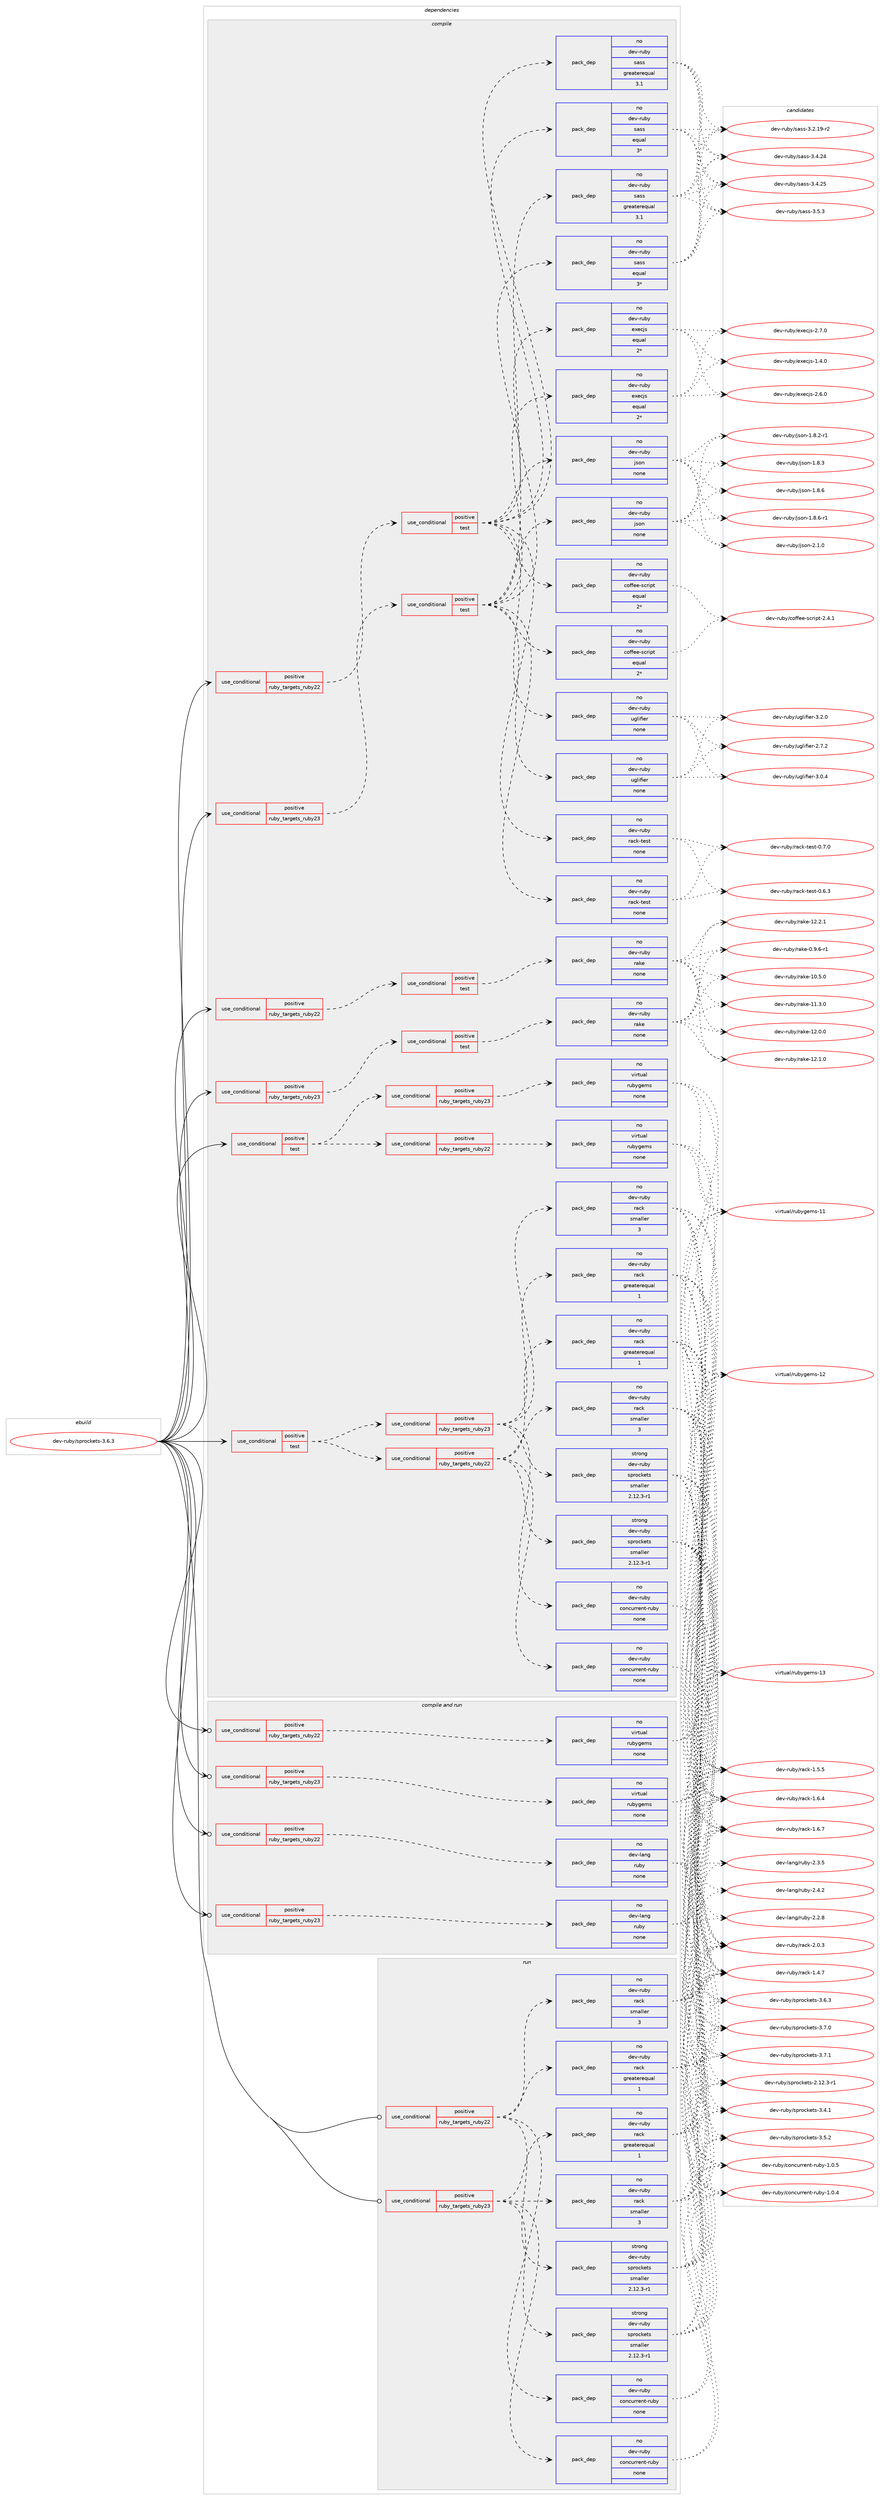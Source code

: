digraph prolog {

# *************
# Graph options
# *************

newrank=true;
concentrate=true;
compound=true;
graph [rankdir=LR,fontname=Helvetica,fontsize=10,ranksep=1.5];#, ranksep=2.5, nodesep=0.2];
edge  [arrowhead=vee];
node  [fontname=Helvetica,fontsize=10];

# **********
# The ebuild
# **********

subgraph cluster_leftcol {
color=gray;
rank=same;
label=<<i>ebuild</i>>;
id [label="dev-ruby/sprockets-3.6.3", color=red, width=4, href="../dev-ruby/sprockets-3.6.3.svg"];
}

# ****************
# The dependencies
# ****************

subgraph cluster_midcol {
color=gray;
label=<<i>dependencies</i>>;
subgraph cluster_compile {
fillcolor="#eeeeee";
style=filled;
label=<<i>compile</i>>;
subgraph cond73908 {
dependency272593 [label=<<TABLE BORDER="0" CELLBORDER="1" CELLSPACING="0" CELLPADDING="4"><TR><TD ROWSPAN="3" CELLPADDING="10">use_conditional</TD></TR><TR><TD>positive</TD></TR><TR><TD>ruby_targets_ruby22</TD></TR></TABLE>>, shape=none, color=red];
subgraph cond73909 {
dependency272594 [label=<<TABLE BORDER="0" CELLBORDER="1" CELLSPACING="0" CELLPADDING="4"><TR><TD ROWSPAN="3" CELLPADDING="10">use_conditional</TD></TR><TR><TD>positive</TD></TR><TR><TD>test</TD></TR></TABLE>>, shape=none, color=red];
subgraph pack194569 {
dependency272595 [label=<<TABLE BORDER="0" CELLBORDER="1" CELLSPACING="0" CELLPADDING="4" WIDTH="220"><TR><TD ROWSPAN="6" CELLPADDING="30">pack_dep</TD></TR><TR><TD WIDTH="110">no</TD></TR><TR><TD>dev-ruby</TD></TR><TR><TD>json</TD></TR><TR><TD>none</TD></TR><TR><TD></TD></TR></TABLE>>, shape=none, color=blue];
}
dependency272594:e -> dependency272595:w [weight=20,style="dashed",arrowhead="vee"];
subgraph pack194570 {
dependency272596 [label=<<TABLE BORDER="0" CELLBORDER="1" CELLSPACING="0" CELLPADDING="4" WIDTH="220"><TR><TD ROWSPAN="6" CELLPADDING="30">pack_dep</TD></TR><TR><TD WIDTH="110">no</TD></TR><TR><TD>dev-ruby</TD></TR><TR><TD>rack-test</TD></TR><TR><TD>none</TD></TR><TR><TD></TD></TR></TABLE>>, shape=none, color=blue];
}
dependency272594:e -> dependency272596:w [weight=20,style="dashed",arrowhead="vee"];
subgraph pack194571 {
dependency272597 [label=<<TABLE BORDER="0" CELLBORDER="1" CELLSPACING="0" CELLPADDING="4" WIDTH="220"><TR><TD ROWSPAN="6" CELLPADDING="30">pack_dep</TD></TR><TR><TD WIDTH="110">no</TD></TR><TR><TD>dev-ruby</TD></TR><TR><TD>coffee-script</TD></TR><TR><TD>equal</TD></TR><TR><TD>2*</TD></TR></TABLE>>, shape=none, color=blue];
}
dependency272594:e -> dependency272597:w [weight=20,style="dashed",arrowhead="vee"];
subgraph pack194572 {
dependency272598 [label=<<TABLE BORDER="0" CELLBORDER="1" CELLSPACING="0" CELLPADDING="4" WIDTH="220"><TR><TD ROWSPAN="6" CELLPADDING="30">pack_dep</TD></TR><TR><TD WIDTH="110">no</TD></TR><TR><TD>dev-ruby</TD></TR><TR><TD>execjs</TD></TR><TR><TD>equal</TD></TR><TR><TD>2*</TD></TR></TABLE>>, shape=none, color=blue];
}
dependency272594:e -> dependency272598:w [weight=20,style="dashed",arrowhead="vee"];
subgraph pack194573 {
dependency272599 [label=<<TABLE BORDER="0" CELLBORDER="1" CELLSPACING="0" CELLPADDING="4" WIDTH="220"><TR><TD ROWSPAN="6" CELLPADDING="30">pack_dep</TD></TR><TR><TD WIDTH="110">no</TD></TR><TR><TD>dev-ruby</TD></TR><TR><TD>sass</TD></TR><TR><TD>equal</TD></TR><TR><TD>3*</TD></TR></TABLE>>, shape=none, color=blue];
}
dependency272594:e -> dependency272599:w [weight=20,style="dashed",arrowhead="vee"];
subgraph pack194574 {
dependency272600 [label=<<TABLE BORDER="0" CELLBORDER="1" CELLSPACING="0" CELLPADDING="4" WIDTH="220"><TR><TD ROWSPAN="6" CELLPADDING="30">pack_dep</TD></TR><TR><TD WIDTH="110">no</TD></TR><TR><TD>dev-ruby</TD></TR><TR><TD>sass</TD></TR><TR><TD>greaterequal</TD></TR><TR><TD>3.1</TD></TR></TABLE>>, shape=none, color=blue];
}
dependency272594:e -> dependency272600:w [weight=20,style="dashed",arrowhead="vee"];
subgraph pack194575 {
dependency272601 [label=<<TABLE BORDER="0" CELLBORDER="1" CELLSPACING="0" CELLPADDING="4" WIDTH="220"><TR><TD ROWSPAN="6" CELLPADDING="30">pack_dep</TD></TR><TR><TD WIDTH="110">no</TD></TR><TR><TD>dev-ruby</TD></TR><TR><TD>uglifier</TD></TR><TR><TD>none</TD></TR><TR><TD></TD></TR></TABLE>>, shape=none, color=blue];
}
dependency272594:e -> dependency272601:w [weight=20,style="dashed",arrowhead="vee"];
}
dependency272593:e -> dependency272594:w [weight=20,style="dashed",arrowhead="vee"];
}
id:e -> dependency272593:w [weight=20,style="solid",arrowhead="vee"];
subgraph cond73910 {
dependency272602 [label=<<TABLE BORDER="0" CELLBORDER="1" CELLSPACING="0" CELLPADDING="4"><TR><TD ROWSPAN="3" CELLPADDING="10">use_conditional</TD></TR><TR><TD>positive</TD></TR><TR><TD>ruby_targets_ruby22</TD></TR></TABLE>>, shape=none, color=red];
subgraph cond73911 {
dependency272603 [label=<<TABLE BORDER="0" CELLBORDER="1" CELLSPACING="0" CELLPADDING="4"><TR><TD ROWSPAN="3" CELLPADDING="10">use_conditional</TD></TR><TR><TD>positive</TD></TR><TR><TD>test</TD></TR></TABLE>>, shape=none, color=red];
subgraph pack194576 {
dependency272604 [label=<<TABLE BORDER="0" CELLBORDER="1" CELLSPACING="0" CELLPADDING="4" WIDTH="220"><TR><TD ROWSPAN="6" CELLPADDING="30">pack_dep</TD></TR><TR><TD WIDTH="110">no</TD></TR><TR><TD>dev-ruby</TD></TR><TR><TD>rake</TD></TR><TR><TD>none</TD></TR><TR><TD></TD></TR></TABLE>>, shape=none, color=blue];
}
dependency272603:e -> dependency272604:w [weight=20,style="dashed",arrowhead="vee"];
}
dependency272602:e -> dependency272603:w [weight=20,style="dashed",arrowhead="vee"];
}
id:e -> dependency272602:w [weight=20,style="solid",arrowhead="vee"];
subgraph cond73912 {
dependency272605 [label=<<TABLE BORDER="0" CELLBORDER="1" CELLSPACING="0" CELLPADDING="4"><TR><TD ROWSPAN="3" CELLPADDING="10">use_conditional</TD></TR><TR><TD>positive</TD></TR><TR><TD>ruby_targets_ruby23</TD></TR></TABLE>>, shape=none, color=red];
subgraph cond73913 {
dependency272606 [label=<<TABLE BORDER="0" CELLBORDER="1" CELLSPACING="0" CELLPADDING="4"><TR><TD ROWSPAN="3" CELLPADDING="10">use_conditional</TD></TR><TR><TD>positive</TD></TR><TR><TD>test</TD></TR></TABLE>>, shape=none, color=red];
subgraph pack194577 {
dependency272607 [label=<<TABLE BORDER="0" CELLBORDER="1" CELLSPACING="0" CELLPADDING="4" WIDTH="220"><TR><TD ROWSPAN="6" CELLPADDING="30">pack_dep</TD></TR><TR><TD WIDTH="110">no</TD></TR><TR><TD>dev-ruby</TD></TR><TR><TD>json</TD></TR><TR><TD>none</TD></TR><TR><TD></TD></TR></TABLE>>, shape=none, color=blue];
}
dependency272606:e -> dependency272607:w [weight=20,style="dashed",arrowhead="vee"];
subgraph pack194578 {
dependency272608 [label=<<TABLE BORDER="0" CELLBORDER="1" CELLSPACING="0" CELLPADDING="4" WIDTH="220"><TR><TD ROWSPAN="6" CELLPADDING="30">pack_dep</TD></TR><TR><TD WIDTH="110">no</TD></TR><TR><TD>dev-ruby</TD></TR><TR><TD>rack-test</TD></TR><TR><TD>none</TD></TR><TR><TD></TD></TR></TABLE>>, shape=none, color=blue];
}
dependency272606:e -> dependency272608:w [weight=20,style="dashed",arrowhead="vee"];
subgraph pack194579 {
dependency272609 [label=<<TABLE BORDER="0" CELLBORDER="1" CELLSPACING="0" CELLPADDING="4" WIDTH="220"><TR><TD ROWSPAN="6" CELLPADDING="30">pack_dep</TD></TR><TR><TD WIDTH="110">no</TD></TR><TR><TD>dev-ruby</TD></TR><TR><TD>coffee-script</TD></TR><TR><TD>equal</TD></TR><TR><TD>2*</TD></TR></TABLE>>, shape=none, color=blue];
}
dependency272606:e -> dependency272609:w [weight=20,style="dashed",arrowhead="vee"];
subgraph pack194580 {
dependency272610 [label=<<TABLE BORDER="0" CELLBORDER="1" CELLSPACING="0" CELLPADDING="4" WIDTH="220"><TR><TD ROWSPAN="6" CELLPADDING="30">pack_dep</TD></TR><TR><TD WIDTH="110">no</TD></TR><TR><TD>dev-ruby</TD></TR><TR><TD>execjs</TD></TR><TR><TD>equal</TD></TR><TR><TD>2*</TD></TR></TABLE>>, shape=none, color=blue];
}
dependency272606:e -> dependency272610:w [weight=20,style="dashed",arrowhead="vee"];
subgraph pack194581 {
dependency272611 [label=<<TABLE BORDER="0" CELLBORDER="1" CELLSPACING="0" CELLPADDING="4" WIDTH="220"><TR><TD ROWSPAN="6" CELLPADDING="30">pack_dep</TD></TR><TR><TD WIDTH="110">no</TD></TR><TR><TD>dev-ruby</TD></TR><TR><TD>sass</TD></TR><TR><TD>equal</TD></TR><TR><TD>3*</TD></TR></TABLE>>, shape=none, color=blue];
}
dependency272606:e -> dependency272611:w [weight=20,style="dashed",arrowhead="vee"];
subgraph pack194582 {
dependency272612 [label=<<TABLE BORDER="0" CELLBORDER="1" CELLSPACING="0" CELLPADDING="4" WIDTH="220"><TR><TD ROWSPAN="6" CELLPADDING="30">pack_dep</TD></TR><TR><TD WIDTH="110">no</TD></TR><TR><TD>dev-ruby</TD></TR><TR><TD>sass</TD></TR><TR><TD>greaterequal</TD></TR><TR><TD>3.1</TD></TR></TABLE>>, shape=none, color=blue];
}
dependency272606:e -> dependency272612:w [weight=20,style="dashed",arrowhead="vee"];
subgraph pack194583 {
dependency272613 [label=<<TABLE BORDER="0" CELLBORDER="1" CELLSPACING="0" CELLPADDING="4" WIDTH="220"><TR><TD ROWSPAN="6" CELLPADDING="30">pack_dep</TD></TR><TR><TD WIDTH="110">no</TD></TR><TR><TD>dev-ruby</TD></TR><TR><TD>uglifier</TD></TR><TR><TD>none</TD></TR><TR><TD></TD></TR></TABLE>>, shape=none, color=blue];
}
dependency272606:e -> dependency272613:w [weight=20,style="dashed",arrowhead="vee"];
}
dependency272605:e -> dependency272606:w [weight=20,style="dashed",arrowhead="vee"];
}
id:e -> dependency272605:w [weight=20,style="solid",arrowhead="vee"];
subgraph cond73914 {
dependency272614 [label=<<TABLE BORDER="0" CELLBORDER="1" CELLSPACING="0" CELLPADDING="4"><TR><TD ROWSPAN="3" CELLPADDING="10">use_conditional</TD></TR><TR><TD>positive</TD></TR><TR><TD>ruby_targets_ruby23</TD></TR></TABLE>>, shape=none, color=red];
subgraph cond73915 {
dependency272615 [label=<<TABLE BORDER="0" CELLBORDER="1" CELLSPACING="0" CELLPADDING="4"><TR><TD ROWSPAN="3" CELLPADDING="10">use_conditional</TD></TR><TR><TD>positive</TD></TR><TR><TD>test</TD></TR></TABLE>>, shape=none, color=red];
subgraph pack194584 {
dependency272616 [label=<<TABLE BORDER="0" CELLBORDER="1" CELLSPACING="0" CELLPADDING="4" WIDTH="220"><TR><TD ROWSPAN="6" CELLPADDING="30">pack_dep</TD></TR><TR><TD WIDTH="110">no</TD></TR><TR><TD>dev-ruby</TD></TR><TR><TD>rake</TD></TR><TR><TD>none</TD></TR><TR><TD></TD></TR></TABLE>>, shape=none, color=blue];
}
dependency272615:e -> dependency272616:w [weight=20,style="dashed",arrowhead="vee"];
}
dependency272614:e -> dependency272615:w [weight=20,style="dashed",arrowhead="vee"];
}
id:e -> dependency272614:w [weight=20,style="solid",arrowhead="vee"];
subgraph cond73916 {
dependency272617 [label=<<TABLE BORDER="0" CELLBORDER="1" CELLSPACING="0" CELLPADDING="4"><TR><TD ROWSPAN="3" CELLPADDING="10">use_conditional</TD></TR><TR><TD>positive</TD></TR><TR><TD>test</TD></TR></TABLE>>, shape=none, color=red];
subgraph cond73917 {
dependency272618 [label=<<TABLE BORDER="0" CELLBORDER="1" CELLSPACING="0" CELLPADDING="4"><TR><TD ROWSPAN="3" CELLPADDING="10">use_conditional</TD></TR><TR><TD>positive</TD></TR><TR><TD>ruby_targets_ruby22</TD></TR></TABLE>>, shape=none, color=red];
subgraph pack194585 {
dependency272619 [label=<<TABLE BORDER="0" CELLBORDER="1" CELLSPACING="0" CELLPADDING="4" WIDTH="220"><TR><TD ROWSPAN="6" CELLPADDING="30">pack_dep</TD></TR><TR><TD WIDTH="110">no</TD></TR><TR><TD>dev-ruby</TD></TR><TR><TD>concurrent-ruby</TD></TR><TR><TD>none</TD></TR><TR><TD></TD></TR></TABLE>>, shape=none, color=blue];
}
dependency272618:e -> dependency272619:w [weight=20,style="dashed",arrowhead="vee"];
subgraph pack194586 {
dependency272620 [label=<<TABLE BORDER="0" CELLBORDER="1" CELLSPACING="0" CELLPADDING="4" WIDTH="220"><TR><TD ROWSPAN="6" CELLPADDING="30">pack_dep</TD></TR><TR><TD WIDTH="110">no</TD></TR><TR><TD>dev-ruby</TD></TR><TR><TD>rack</TD></TR><TR><TD>greaterequal</TD></TR><TR><TD>1</TD></TR></TABLE>>, shape=none, color=blue];
}
dependency272618:e -> dependency272620:w [weight=20,style="dashed",arrowhead="vee"];
subgraph pack194587 {
dependency272621 [label=<<TABLE BORDER="0" CELLBORDER="1" CELLSPACING="0" CELLPADDING="4" WIDTH="220"><TR><TD ROWSPAN="6" CELLPADDING="30">pack_dep</TD></TR><TR><TD WIDTH="110">no</TD></TR><TR><TD>dev-ruby</TD></TR><TR><TD>rack</TD></TR><TR><TD>smaller</TD></TR><TR><TD>3</TD></TR></TABLE>>, shape=none, color=blue];
}
dependency272618:e -> dependency272621:w [weight=20,style="dashed",arrowhead="vee"];
subgraph pack194588 {
dependency272622 [label=<<TABLE BORDER="0" CELLBORDER="1" CELLSPACING="0" CELLPADDING="4" WIDTH="220"><TR><TD ROWSPAN="6" CELLPADDING="30">pack_dep</TD></TR><TR><TD WIDTH="110">strong</TD></TR><TR><TD>dev-ruby</TD></TR><TR><TD>sprockets</TD></TR><TR><TD>smaller</TD></TR><TR><TD>2.12.3-r1</TD></TR></TABLE>>, shape=none, color=blue];
}
dependency272618:e -> dependency272622:w [weight=20,style="dashed",arrowhead="vee"];
}
dependency272617:e -> dependency272618:w [weight=20,style="dashed",arrowhead="vee"];
subgraph cond73918 {
dependency272623 [label=<<TABLE BORDER="0" CELLBORDER="1" CELLSPACING="0" CELLPADDING="4"><TR><TD ROWSPAN="3" CELLPADDING="10">use_conditional</TD></TR><TR><TD>positive</TD></TR><TR><TD>ruby_targets_ruby23</TD></TR></TABLE>>, shape=none, color=red];
subgraph pack194589 {
dependency272624 [label=<<TABLE BORDER="0" CELLBORDER="1" CELLSPACING="0" CELLPADDING="4" WIDTH="220"><TR><TD ROWSPAN="6" CELLPADDING="30">pack_dep</TD></TR><TR><TD WIDTH="110">no</TD></TR><TR><TD>dev-ruby</TD></TR><TR><TD>concurrent-ruby</TD></TR><TR><TD>none</TD></TR><TR><TD></TD></TR></TABLE>>, shape=none, color=blue];
}
dependency272623:e -> dependency272624:w [weight=20,style="dashed",arrowhead="vee"];
subgraph pack194590 {
dependency272625 [label=<<TABLE BORDER="0" CELLBORDER="1" CELLSPACING="0" CELLPADDING="4" WIDTH="220"><TR><TD ROWSPAN="6" CELLPADDING="30">pack_dep</TD></TR><TR><TD WIDTH="110">no</TD></TR><TR><TD>dev-ruby</TD></TR><TR><TD>rack</TD></TR><TR><TD>greaterequal</TD></TR><TR><TD>1</TD></TR></TABLE>>, shape=none, color=blue];
}
dependency272623:e -> dependency272625:w [weight=20,style="dashed",arrowhead="vee"];
subgraph pack194591 {
dependency272626 [label=<<TABLE BORDER="0" CELLBORDER="1" CELLSPACING="0" CELLPADDING="4" WIDTH="220"><TR><TD ROWSPAN="6" CELLPADDING="30">pack_dep</TD></TR><TR><TD WIDTH="110">no</TD></TR><TR><TD>dev-ruby</TD></TR><TR><TD>rack</TD></TR><TR><TD>smaller</TD></TR><TR><TD>3</TD></TR></TABLE>>, shape=none, color=blue];
}
dependency272623:e -> dependency272626:w [weight=20,style="dashed",arrowhead="vee"];
subgraph pack194592 {
dependency272627 [label=<<TABLE BORDER="0" CELLBORDER="1" CELLSPACING="0" CELLPADDING="4" WIDTH="220"><TR><TD ROWSPAN="6" CELLPADDING="30">pack_dep</TD></TR><TR><TD WIDTH="110">strong</TD></TR><TR><TD>dev-ruby</TD></TR><TR><TD>sprockets</TD></TR><TR><TD>smaller</TD></TR><TR><TD>2.12.3-r1</TD></TR></TABLE>>, shape=none, color=blue];
}
dependency272623:e -> dependency272627:w [weight=20,style="dashed",arrowhead="vee"];
}
dependency272617:e -> dependency272623:w [weight=20,style="dashed",arrowhead="vee"];
}
id:e -> dependency272617:w [weight=20,style="solid",arrowhead="vee"];
subgraph cond73919 {
dependency272628 [label=<<TABLE BORDER="0" CELLBORDER="1" CELLSPACING="0" CELLPADDING="4"><TR><TD ROWSPAN="3" CELLPADDING="10">use_conditional</TD></TR><TR><TD>positive</TD></TR><TR><TD>test</TD></TR></TABLE>>, shape=none, color=red];
subgraph cond73920 {
dependency272629 [label=<<TABLE BORDER="0" CELLBORDER="1" CELLSPACING="0" CELLPADDING="4"><TR><TD ROWSPAN="3" CELLPADDING="10">use_conditional</TD></TR><TR><TD>positive</TD></TR><TR><TD>ruby_targets_ruby22</TD></TR></TABLE>>, shape=none, color=red];
subgraph pack194593 {
dependency272630 [label=<<TABLE BORDER="0" CELLBORDER="1" CELLSPACING="0" CELLPADDING="4" WIDTH="220"><TR><TD ROWSPAN="6" CELLPADDING="30">pack_dep</TD></TR><TR><TD WIDTH="110">no</TD></TR><TR><TD>virtual</TD></TR><TR><TD>rubygems</TD></TR><TR><TD>none</TD></TR><TR><TD></TD></TR></TABLE>>, shape=none, color=blue];
}
dependency272629:e -> dependency272630:w [weight=20,style="dashed",arrowhead="vee"];
}
dependency272628:e -> dependency272629:w [weight=20,style="dashed",arrowhead="vee"];
subgraph cond73921 {
dependency272631 [label=<<TABLE BORDER="0" CELLBORDER="1" CELLSPACING="0" CELLPADDING="4"><TR><TD ROWSPAN="3" CELLPADDING="10">use_conditional</TD></TR><TR><TD>positive</TD></TR><TR><TD>ruby_targets_ruby23</TD></TR></TABLE>>, shape=none, color=red];
subgraph pack194594 {
dependency272632 [label=<<TABLE BORDER="0" CELLBORDER="1" CELLSPACING="0" CELLPADDING="4" WIDTH="220"><TR><TD ROWSPAN="6" CELLPADDING="30">pack_dep</TD></TR><TR><TD WIDTH="110">no</TD></TR><TR><TD>virtual</TD></TR><TR><TD>rubygems</TD></TR><TR><TD>none</TD></TR><TR><TD></TD></TR></TABLE>>, shape=none, color=blue];
}
dependency272631:e -> dependency272632:w [weight=20,style="dashed",arrowhead="vee"];
}
dependency272628:e -> dependency272631:w [weight=20,style="dashed",arrowhead="vee"];
}
id:e -> dependency272628:w [weight=20,style="solid",arrowhead="vee"];
}
subgraph cluster_compileandrun {
fillcolor="#eeeeee";
style=filled;
label=<<i>compile and run</i>>;
subgraph cond73922 {
dependency272633 [label=<<TABLE BORDER="0" CELLBORDER="1" CELLSPACING="0" CELLPADDING="4"><TR><TD ROWSPAN="3" CELLPADDING="10">use_conditional</TD></TR><TR><TD>positive</TD></TR><TR><TD>ruby_targets_ruby22</TD></TR></TABLE>>, shape=none, color=red];
subgraph pack194595 {
dependency272634 [label=<<TABLE BORDER="0" CELLBORDER="1" CELLSPACING="0" CELLPADDING="4" WIDTH="220"><TR><TD ROWSPAN="6" CELLPADDING="30">pack_dep</TD></TR><TR><TD WIDTH="110">no</TD></TR><TR><TD>dev-lang</TD></TR><TR><TD>ruby</TD></TR><TR><TD>none</TD></TR><TR><TD></TD></TR></TABLE>>, shape=none, color=blue];
}
dependency272633:e -> dependency272634:w [weight=20,style="dashed",arrowhead="vee"];
}
id:e -> dependency272633:w [weight=20,style="solid",arrowhead="odotvee"];
subgraph cond73923 {
dependency272635 [label=<<TABLE BORDER="0" CELLBORDER="1" CELLSPACING="0" CELLPADDING="4"><TR><TD ROWSPAN="3" CELLPADDING="10">use_conditional</TD></TR><TR><TD>positive</TD></TR><TR><TD>ruby_targets_ruby22</TD></TR></TABLE>>, shape=none, color=red];
subgraph pack194596 {
dependency272636 [label=<<TABLE BORDER="0" CELLBORDER="1" CELLSPACING="0" CELLPADDING="4" WIDTH="220"><TR><TD ROWSPAN="6" CELLPADDING="30">pack_dep</TD></TR><TR><TD WIDTH="110">no</TD></TR><TR><TD>virtual</TD></TR><TR><TD>rubygems</TD></TR><TR><TD>none</TD></TR><TR><TD></TD></TR></TABLE>>, shape=none, color=blue];
}
dependency272635:e -> dependency272636:w [weight=20,style="dashed",arrowhead="vee"];
}
id:e -> dependency272635:w [weight=20,style="solid",arrowhead="odotvee"];
subgraph cond73924 {
dependency272637 [label=<<TABLE BORDER="0" CELLBORDER="1" CELLSPACING="0" CELLPADDING="4"><TR><TD ROWSPAN="3" CELLPADDING="10">use_conditional</TD></TR><TR><TD>positive</TD></TR><TR><TD>ruby_targets_ruby23</TD></TR></TABLE>>, shape=none, color=red];
subgraph pack194597 {
dependency272638 [label=<<TABLE BORDER="0" CELLBORDER="1" CELLSPACING="0" CELLPADDING="4" WIDTH="220"><TR><TD ROWSPAN="6" CELLPADDING="30">pack_dep</TD></TR><TR><TD WIDTH="110">no</TD></TR><TR><TD>dev-lang</TD></TR><TR><TD>ruby</TD></TR><TR><TD>none</TD></TR><TR><TD></TD></TR></TABLE>>, shape=none, color=blue];
}
dependency272637:e -> dependency272638:w [weight=20,style="dashed",arrowhead="vee"];
}
id:e -> dependency272637:w [weight=20,style="solid",arrowhead="odotvee"];
subgraph cond73925 {
dependency272639 [label=<<TABLE BORDER="0" CELLBORDER="1" CELLSPACING="0" CELLPADDING="4"><TR><TD ROWSPAN="3" CELLPADDING="10">use_conditional</TD></TR><TR><TD>positive</TD></TR><TR><TD>ruby_targets_ruby23</TD></TR></TABLE>>, shape=none, color=red];
subgraph pack194598 {
dependency272640 [label=<<TABLE BORDER="0" CELLBORDER="1" CELLSPACING="0" CELLPADDING="4" WIDTH="220"><TR><TD ROWSPAN="6" CELLPADDING="30">pack_dep</TD></TR><TR><TD WIDTH="110">no</TD></TR><TR><TD>virtual</TD></TR><TR><TD>rubygems</TD></TR><TR><TD>none</TD></TR><TR><TD></TD></TR></TABLE>>, shape=none, color=blue];
}
dependency272639:e -> dependency272640:w [weight=20,style="dashed",arrowhead="vee"];
}
id:e -> dependency272639:w [weight=20,style="solid",arrowhead="odotvee"];
}
subgraph cluster_run {
fillcolor="#eeeeee";
style=filled;
label=<<i>run</i>>;
subgraph cond73926 {
dependency272641 [label=<<TABLE BORDER="0" CELLBORDER="1" CELLSPACING="0" CELLPADDING="4"><TR><TD ROWSPAN="3" CELLPADDING="10">use_conditional</TD></TR><TR><TD>positive</TD></TR><TR><TD>ruby_targets_ruby22</TD></TR></TABLE>>, shape=none, color=red];
subgraph pack194599 {
dependency272642 [label=<<TABLE BORDER="0" CELLBORDER="1" CELLSPACING="0" CELLPADDING="4" WIDTH="220"><TR><TD ROWSPAN="6" CELLPADDING="30">pack_dep</TD></TR><TR><TD WIDTH="110">no</TD></TR><TR><TD>dev-ruby</TD></TR><TR><TD>concurrent-ruby</TD></TR><TR><TD>none</TD></TR><TR><TD></TD></TR></TABLE>>, shape=none, color=blue];
}
dependency272641:e -> dependency272642:w [weight=20,style="dashed",arrowhead="vee"];
subgraph pack194600 {
dependency272643 [label=<<TABLE BORDER="0" CELLBORDER="1" CELLSPACING="0" CELLPADDING="4" WIDTH="220"><TR><TD ROWSPAN="6" CELLPADDING="30">pack_dep</TD></TR><TR><TD WIDTH="110">no</TD></TR><TR><TD>dev-ruby</TD></TR><TR><TD>rack</TD></TR><TR><TD>greaterequal</TD></TR><TR><TD>1</TD></TR></TABLE>>, shape=none, color=blue];
}
dependency272641:e -> dependency272643:w [weight=20,style="dashed",arrowhead="vee"];
subgraph pack194601 {
dependency272644 [label=<<TABLE BORDER="0" CELLBORDER="1" CELLSPACING="0" CELLPADDING="4" WIDTH="220"><TR><TD ROWSPAN="6" CELLPADDING="30">pack_dep</TD></TR><TR><TD WIDTH="110">no</TD></TR><TR><TD>dev-ruby</TD></TR><TR><TD>rack</TD></TR><TR><TD>smaller</TD></TR><TR><TD>3</TD></TR></TABLE>>, shape=none, color=blue];
}
dependency272641:e -> dependency272644:w [weight=20,style="dashed",arrowhead="vee"];
subgraph pack194602 {
dependency272645 [label=<<TABLE BORDER="0" CELLBORDER="1" CELLSPACING="0" CELLPADDING="4" WIDTH="220"><TR><TD ROWSPAN="6" CELLPADDING="30">pack_dep</TD></TR><TR><TD WIDTH="110">strong</TD></TR><TR><TD>dev-ruby</TD></TR><TR><TD>sprockets</TD></TR><TR><TD>smaller</TD></TR><TR><TD>2.12.3-r1</TD></TR></TABLE>>, shape=none, color=blue];
}
dependency272641:e -> dependency272645:w [weight=20,style="dashed",arrowhead="vee"];
}
id:e -> dependency272641:w [weight=20,style="solid",arrowhead="odot"];
subgraph cond73927 {
dependency272646 [label=<<TABLE BORDER="0" CELLBORDER="1" CELLSPACING="0" CELLPADDING="4"><TR><TD ROWSPAN="3" CELLPADDING="10">use_conditional</TD></TR><TR><TD>positive</TD></TR><TR><TD>ruby_targets_ruby23</TD></TR></TABLE>>, shape=none, color=red];
subgraph pack194603 {
dependency272647 [label=<<TABLE BORDER="0" CELLBORDER="1" CELLSPACING="0" CELLPADDING="4" WIDTH="220"><TR><TD ROWSPAN="6" CELLPADDING="30">pack_dep</TD></TR><TR><TD WIDTH="110">no</TD></TR><TR><TD>dev-ruby</TD></TR><TR><TD>concurrent-ruby</TD></TR><TR><TD>none</TD></TR><TR><TD></TD></TR></TABLE>>, shape=none, color=blue];
}
dependency272646:e -> dependency272647:w [weight=20,style="dashed",arrowhead="vee"];
subgraph pack194604 {
dependency272648 [label=<<TABLE BORDER="0" CELLBORDER="1" CELLSPACING="0" CELLPADDING="4" WIDTH="220"><TR><TD ROWSPAN="6" CELLPADDING="30">pack_dep</TD></TR><TR><TD WIDTH="110">no</TD></TR><TR><TD>dev-ruby</TD></TR><TR><TD>rack</TD></TR><TR><TD>greaterequal</TD></TR><TR><TD>1</TD></TR></TABLE>>, shape=none, color=blue];
}
dependency272646:e -> dependency272648:w [weight=20,style="dashed",arrowhead="vee"];
subgraph pack194605 {
dependency272649 [label=<<TABLE BORDER="0" CELLBORDER="1" CELLSPACING="0" CELLPADDING="4" WIDTH="220"><TR><TD ROWSPAN="6" CELLPADDING="30">pack_dep</TD></TR><TR><TD WIDTH="110">no</TD></TR><TR><TD>dev-ruby</TD></TR><TR><TD>rack</TD></TR><TR><TD>smaller</TD></TR><TR><TD>3</TD></TR></TABLE>>, shape=none, color=blue];
}
dependency272646:e -> dependency272649:w [weight=20,style="dashed",arrowhead="vee"];
subgraph pack194606 {
dependency272650 [label=<<TABLE BORDER="0" CELLBORDER="1" CELLSPACING="0" CELLPADDING="4" WIDTH="220"><TR><TD ROWSPAN="6" CELLPADDING="30">pack_dep</TD></TR><TR><TD WIDTH="110">strong</TD></TR><TR><TD>dev-ruby</TD></TR><TR><TD>sprockets</TD></TR><TR><TD>smaller</TD></TR><TR><TD>2.12.3-r1</TD></TR></TABLE>>, shape=none, color=blue];
}
dependency272646:e -> dependency272650:w [weight=20,style="dashed",arrowhead="vee"];
}
id:e -> dependency272646:w [weight=20,style="solid",arrowhead="odot"];
}
}

# **************
# The candidates
# **************

subgraph cluster_choices {
rank=same;
color=gray;
label=<<i>candidates</i>>;

subgraph choice194569 {
color=black;
nodesep=1;
choice1001011184511411798121471061151111104549465646504511449 [label="dev-ruby/json-1.8.2-r1", color=red, width=4,href="../dev-ruby/json-1.8.2-r1.svg"];
choice100101118451141179812147106115111110454946564651 [label="dev-ruby/json-1.8.3", color=red, width=4,href="../dev-ruby/json-1.8.3.svg"];
choice100101118451141179812147106115111110454946564654 [label="dev-ruby/json-1.8.6", color=red, width=4,href="../dev-ruby/json-1.8.6.svg"];
choice1001011184511411798121471061151111104549465646544511449 [label="dev-ruby/json-1.8.6-r1", color=red, width=4,href="../dev-ruby/json-1.8.6-r1.svg"];
choice100101118451141179812147106115111110455046494648 [label="dev-ruby/json-2.1.0", color=red, width=4,href="../dev-ruby/json-2.1.0.svg"];
dependency272595:e -> choice1001011184511411798121471061151111104549465646504511449:w [style=dotted,weight="100"];
dependency272595:e -> choice100101118451141179812147106115111110454946564651:w [style=dotted,weight="100"];
dependency272595:e -> choice100101118451141179812147106115111110454946564654:w [style=dotted,weight="100"];
dependency272595:e -> choice1001011184511411798121471061151111104549465646544511449:w [style=dotted,weight="100"];
dependency272595:e -> choice100101118451141179812147106115111110455046494648:w [style=dotted,weight="100"];
}
subgraph choice194570 {
color=black;
nodesep=1;
choice100101118451141179812147114979910745116101115116454846544651 [label="dev-ruby/rack-test-0.6.3", color=red, width=4,href="../dev-ruby/rack-test-0.6.3.svg"];
choice100101118451141179812147114979910745116101115116454846554648 [label="dev-ruby/rack-test-0.7.0", color=red, width=4,href="../dev-ruby/rack-test-0.7.0.svg"];
dependency272596:e -> choice100101118451141179812147114979910745116101115116454846544651:w [style=dotted,weight="100"];
dependency272596:e -> choice100101118451141179812147114979910745116101115116454846554648:w [style=dotted,weight="100"];
}
subgraph choice194571 {
color=black;
nodesep=1;
choice100101118451141179812147991111021021011014511599114105112116455046524649 [label="dev-ruby/coffee-script-2.4.1", color=red, width=4,href="../dev-ruby/coffee-script-2.4.1.svg"];
dependency272597:e -> choice100101118451141179812147991111021021011014511599114105112116455046524649:w [style=dotted,weight="100"];
}
subgraph choice194572 {
color=black;
nodesep=1;
choice10010111845114117981214710112010199106115454946524648 [label="dev-ruby/execjs-1.4.0", color=red, width=4,href="../dev-ruby/execjs-1.4.0.svg"];
choice10010111845114117981214710112010199106115455046544648 [label="dev-ruby/execjs-2.6.0", color=red, width=4,href="../dev-ruby/execjs-2.6.0.svg"];
choice10010111845114117981214710112010199106115455046554648 [label="dev-ruby/execjs-2.7.0", color=red, width=4,href="../dev-ruby/execjs-2.7.0.svg"];
dependency272598:e -> choice10010111845114117981214710112010199106115454946524648:w [style=dotted,weight="100"];
dependency272598:e -> choice10010111845114117981214710112010199106115455046544648:w [style=dotted,weight="100"];
dependency272598:e -> choice10010111845114117981214710112010199106115455046554648:w [style=dotted,weight="100"];
}
subgraph choice194573 {
color=black;
nodesep=1;
choice10010111845114117981214711597115115455146504649574511450 [label="dev-ruby/sass-3.2.19-r2", color=red, width=4,href="../dev-ruby/sass-3.2.19-r2.svg"];
choice1001011184511411798121471159711511545514652465052 [label="dev-ruby/sass-3.4.24", color=red, width=4,href="../dev-ruby/sass-3.4.24.svg"];
choice1001011184511411798121471159711511545514652465053 [label="dev-ruby/sass-3.4.25", color=red, width=4,href="../dev-ruby/sass-3.4.25.svg"];
choice10010111845114117981214711597115115455146534651 [label="dev-ruby/sass-3.5.3", color=red, width=4,href="../dev-ruby/sass-3.5.3.svg"];
dependency272599:e -> choice10010111845114117981214711597115115455146504649574511450:w [style=dotted,weight="100"];
dependency272599:e -> choice1001011184511411798121471159711511545514652465052:w [style=dotted,weight="100"];
dependency272599:e -> choice1001011184511411798121471159711511545514652465053:w [style=dotted,weight="100"];
dependency272599:e -> choice10010111845114117981214711597115115455146534651:w [style=dotted,weight="100"];
}
subgraph choice194574 {
color=black;
nodesep=1;
choice10010111845114117981214711597115115455146504649574511450 [label="dev-ruby/sass-3.2.19-r2", color=red, width=4,href="../dev-ruby/sass-3.2.19-r2.svg"];
choice1001011184511411798121471159711511545514652465052 [label="dev-ruby/sass-3.4.24", color=red, width=4,href="../dev-ruby/sass-3.4.24.svg"];
choice1001011184511411798121471159711511545514652465053 [label="dev-ruby/sass-3.4.25", color=red, width=4,href="../dev-ruby/sass-3.4.25.svg"];
choice10010111845114117981214711597115115455146534651 [label="dev-ruby/sass-3.5.3", color=red, width=4,href="../dev-ruby/sass-3.5.3.svg"];
dependency272600:e -> choice10010111845114117981214711597115115455146504649574511450:w [style=dotted,weight="100"];
dependency272600:e -> choice1001011184511411798121471159711511545514652465052:w [style=dotted,weight="100"];
dependency272600:e -> choice1001011184511411798121471159711511545514652465053:w [style=dotted,weight="100"];
dependency272600:e -> choice10010111845114117981214711597115115455146534651:w [style=dotted,weight="100"];
}
subgraph choice194575 {
color=black;
nodesep=1;
choice100101118451141179812147117103108105102105101114455046554650 [label="dev-ruby/uglifier-2.7.2", color=red, width=4,href="../dev-ruby/uglifier-2.7.2.svg"];
choice100101118451141179812147117103108105102105101114455146484652 [label="dev-ruby/uglifier-3.0.4", color=red, width=4,href="../dev-ruby/uglifier-3.0.4.svg"];
choice100101118451141179812147117103108105102105101114455146504648 [label="dev-ruby/uglifier-3.2.0", color=red, width=4,href="../dev-ruby/uglifier-3.2.0.svg"];
dependency272601:e -> choice100101118451141179812147117103108105102105101114455046554650:w [style=dotted,weight="100"];
dependency272601:e -> choice100101118451141179812147117103108105102105101114455146484652:w [style=dotted,weight="100"];
dependency272601:e -> choice100101118451141179812147117103108105102105101114455146504648:w [style=dotted,weight="100"];
}
subgraph choice194576 {
color=black;
nodesep=1;
choice100101118451141179812147114971071014548465746544511449 [label="dev-ruby/rake-0.9.6-r1", color=red, width=4,href="../dev-ruby/rake-0.9.6-r1.svg"];
choice1001011184511411798121471149710710145494846534648 [label="dev-ruby/rake-10.5.0", color=red, width=4,href="../dev-ruby/rake-10.5.0.svg"];
choice1001011184511411798121471149710710145494946514648 [label="dev-ruby/rake-11.3.0", color=red, width=4,href="../dev-ruby/rake-11.3.0.svg"];
choice1001011184511411798121471149710710145495046484648 [label="dev-ruby/rake-12.0.0", color=red, width=4,href="../dev-ruby/rake-12.0.0.svg"];
choice1001011184511411798121471149710710145495046494648 [label="dev-ruby/rake-12.1.0", color=red, width=4,href="../dev-ruby/rake-12.1.0.svg"];
choice1001011184511411798121471149710710145495046504649 [label="dev-ruby/rake-12.2.1", color=red, width=4,href="../dev-ruby/rake-12.2.1.svg"];
dependency272604:e -> choice100101118451141179812147114971071014548465746544511449:w [style=dotted,weight="100"];
dependency272604:e -> choice1001011184511411798121471149710710145494846534648:w [style=dotted,weight="100"];
dependency272604:e -> choice1001011184511411798121471149710710145494946514648:w [style=dotted,weight="100"];
dependency272604:e -> choice1001011184511411798121471149710710145495046484648:w [style=dotted,weight="100"];
dependency272604:e -> choice1001011184511411798121471149710710145495046494648:w [style=dotted,weight="100"];
dependency272604:e -> choice1001011184511411798121471149710710145495046504649:w [style=dotted,weight="100"];
}
subgraph choice194577 {
color=black;
nodesep=1;
choice1001011184511411798121471061151111104549465646504511449 [label="dev-ruby/json-1.8.2-r1", color=red, width=4,href="../dev-ruby/json-1.8.2-r1.svg"];
choice100101118451141179812147106115111110454946564651 [label="dev-ruby/json-1.8.3", color=red, width=4,href="../dev-ruby/json-1.8.3.svg"];
choice100101118451141179812147106115111110454946564654 [label="dev-ruby/json-1.8.6", color=red, width=4,href="../dev-ruby/json-1.8.6.svg"];
choice1001011184511411798121471061151111104549465646544511449 [label="dev-ruby/json-1.8.6-r1", color=red, width=4,href="../dev-ruby/json-1.8.6-r1.svg"];
choice100101118451141179812147106115111110455046494648 [label="dev-ruby/json-2.1.0", color=red, width=4,href="../dev-ruby/json-2.1.0.svg"];
dependency272607:e -> choice1001011184511411798121471061151111104549465646504511449:w [style=dotted,weight="100"];
dependency272607:e -> choice100101118451141179812147106115111110454946564651:w [style=dotted,weight="100"];
dependency272607:e -> choice100101118451141179812147106115111110454946564654:w [style=dotted,weight="100"];
dependency272607:e -> choice1001011184511411798121471061151111104549465646544511449:w [style=dotted,weight="100"];
dependency272607:e -> choice100101118451141179812147106115111110455046494648:w [style=dotted,weight="100"];
}
subgraph choice194578 {
color=black;
nodesep=1;
choice100101118451141179812147114979910745116101115116454846544651 [label="dev-ruby/rack-test-0.6.3", color=red, width=4,href="../dev-ruby/rack-test-0.6.3.svg"];
choice100101118451141179812147114979910745116101115116454846554648 [label="dev-ruby/rack-test-0.7.0", color=red, width=4,href="../dev-ruby/rack-test-0.7.0.svg"];
dependency272608:e -> choice100101118451141179812147114979910745116101115116454846544651:w [style=dotted,weight="100"];
dependency272608:e -> choice100101118451141179812147114979910745116101115116454846554648:w [style=dotted,weight="100"];
}
subgraph choice194579 {
color=black;
nodesep=1;
choice100101118451141179812147991111021021011014511599114105112116455046524649 [label="dev-ruby/coffee-script-2.4.1", color=red, width=4,href="../dev-ruby/coffee-script-2.4.1.svg"];
dependency272609:e -> choice100101118451141179812147991111021021011014511599114105112116455046524649:w [style=dotted,weight="100"];
}
subgraph choice194580 {
color=black;
nodesep=1;
choice10010111845114117981214710112010199106115454946524648 [label="dev-ruby/execjs-1.4.0", color=red, width=4,href="../dev-ruby/execjs-1.4.0.svg"];
choice10010111845114117981214710112010199106115455046544648 [label="dev-ruby/execjs-2.6.0", color=red, width=4,href="../dev-ruby/execjs-2.6.0.svg"];
choice10010111845114117981214710112010199106115455046554648 [label="dev-ruby/execjs-2.7.0", color=red, width=4,href="../dev-ruby/execjs-2.7.0.svg"];
dependency272610:e -> choice10010111845114117981214710112010199106115454946524648:w [style=dotted,weight="100"];
dependency272610:e -> choice10010111845114117981214710112010199106115455046544648:w [style=dotted,weight="100"];
dependency272610:e -> choice10010111845114117981214710112010199106115455046554648:w [style=dotted,weight="100"];
}
subgraph choice194581 {
color=black;
nodesep=1;
choice10010111845114117981214711597115115455146504649574511450 [label="dev-ruby/sass-3.2.19-r2", color=red, width=4,href="../dev-ruby/sass-3.2.19-r2.svg"];
choice1001011184511411798121471159711511545514652465052 [label="dev-ruby/sass-3.4.24", color=red, width=4,href="../dev-ruby/sass-3.4.24.svg"];
choice1001011184511411798121471159711511545514652465053 [label="dev-ruby/sass-3.4.25", color=red, width=4,href="../dev-ruby/sass-3.4.25.svg"];
choice10010111845114117981214711597115115455146534651 [label="dev-ruby/sass-3.5.3", color=red, width=4,href="../dev-ruby/sass-3.5.3.svg"];
dependency272611:e -> choice10010111845114117981214711597115115455146504649574511450:w [style=dotted,weight="100"];
dependency272611:e -> choice1001011184511411798121471159711511545514652465052:w [style=dotted,weight="100"];
dependency272611:e -> choice1001011184511411798121471159711511545514652465053:w [style=dotted,weight="100"];
dependency272611:e -> choice10010111845114117981214711597115115455146534651:w [style=dotted,weight="100"];
}
subgraph choice194582 {
color=black;
nodesep=1;
choice10010111845114117981214711597115115455146504649574511450 [label="dev-ruby/sass-3.2.19-r2", color=red, width=4,href="../dev-ruby/sass-3.2.19-r2.svg"];
choice1001011184511411798121471159711511545514652465052 [label="dev-ruby/sass-3.4.24", color=red, width=4,href="../dev-ruby/sass-3.4.24.svg"];
choice1001011184511411798121471159711511545514652465053 [label="dev-ruby/sass-3.4.25", color=red, width=4,href="../dev-ruby/sass-3.4.25.svg"];
choice10010111845114117981214711597115115455146534651 [label="dev-ruby/sass-3.5.3", color=red, width=4,href="../dev-ruby/sass-3.5.3.svg"];
dependency272612:e -> choice10010111845114117981214711597115115455146504649574511450:w [style=dotted,weight="100"];
dependency272612:e -> choice1001011184511411798121471159711511545514652465052:w [style=dotted,weight="100"];
dependency272612:e -> choice1001011184511411798121471159711511545514652465053:w [style=dotted,weight="100"];
dependency272612:e -> choice10010111845114117981214711597115115455146534651:w [style=dotted,weight="100"];
}
subgraph choice194583 {
color=black;
nodesep=1;
choice100101118451141179812147117103108105102105101114455046554650 [label="dev-ruby/uglifier-2.7.2", color=red, width=4,href="../dev-ruby/uglifier-2.7.2.svg"];
choice100101118451141179812147117103108105102105101114455146484652 [label="dev-ruby/uglifier-3.0.4", color=red, width=4,href="../dev-ruby/uglifier-3.0.4.svg"];
choice100101118451141179812147117103108105102105101114455146504648 [label="dev-ruby/uglifier-3.2.0", color=red, width=4,href="../dev-ruby/uglifier-3.2.0.svg"];
dependency272613:e -> choice100101118451141179812147117103108105102105101114455046554650:w [style=dotted,weight="100"];
dependency272613:e -> choice100101118451141179812147117103108105102105101114455146484652:w [style=dotted,weight="100"];
dependency272613:e -> choice100101118451141179812147117103108105102105101114455146504648:w [style=dotted,weight="100"];
}
subgraph choice194584 {
color=black;
nodesep=1;
choice100101118451141179812147114971071014548465746544511449 [label="dev-ruby/rake-0.9.6-r1", color=red, width=4,href="../dev-ruby/rake-0.9.6-r1.svg"];
choice1001011184511411798121471149710710145494846534648 [label="dev-ruby/rake-10.5.0", color=red, width=4,href="../dev-ruby/rake-10.5.0.svg"];
choice1001011184511411798121471149710710145494946514648 [label="dev-ruby/rake-11.3.0", color=red, width=4,href="../dev-ruby/rake-11.3.0.svg"];
choice1001011184511411798121471149710710145495046484648 [label="dev-ruby/rake-12.0.0", color=red, width=4,href="../dev-ruby/rake-12.0.0.svg"];
choice1001011184511411798121471149710710145495046494648 [label="dev-ruby/rake-12.1.0", color=red, width=4,href="../dev-ruby/rake-12.1.0.svg"];
choice1001011184511411798121471149710710145495046504649 [label="dev-ruby/rake-12.2.1", color=red, width=4,href="../dev-ruby/rake-12.2.1.svg"];
dependency272616:e -> choice100101118451141179812147114971071014548465746544511449:w [style=dotted,weight="100"];
dependency272616:e -> choice1001011184511411798121471149710710145494846534648:w [style=dotted,weight="100"];
dependency272616:e -> choice1001011184511411798121471149710710145494946514648:w [style=dotted,weight="100"];
dependency272616:e -> choice1001011184511411798121471149710710145495046484648:w [style=dotted,weight="100"];
dependency272616:e -> choice1001011184511411798121471149710710145495046494648:w [style=dotted,weight="100"];
dependency272616:e -> choice1001011184511411798121471149710710145495046504649:w [style=dotted,weight="100"];
}
subgraph choice194585 {
color=black;
nodesep=1;
choice10010111845114117981214799111110991171141141011101164511411798121454946484652 [label="dev-ruby/concurrent-ruby-1.0.4", color=red, width=4,href="../dev-ruby/concurrent-ruby-1.0.4.svg"];
choice10010111845114117981214799111110991171141141011101164511411798121454946484653 [label="dev-ruby/concurrent-ruby-1.0.5", color=red, width=4,href="../dev-ruby/concurrent-ruby-1.0.5.svg"];
dependency272619:e -> choice10010111845114117981214799111110991171141141011101164511411798121454946484652:w [style=dotted,weight="100"];
dependency272619:e -> choice10010111845114117981214799111110991171141141011101164511411798121454946484653:w [style=dotted,weight="100"];
}
subgraph choice194586 {
color=black;
nodesep=1;
choice1001011184511411798121471149799107454946524655 [label="dev-ruby/rack-1.4.7", color=red, width=4,href="../dev-ruby/rack-1.4.7.svg"];
choice1001011184511411798121471149799107454946534653 [label="dev-ruby/rack-1.5.5", color=red, width=4,href="../dev-ruby/rack-1.5.5.svg"];
choice1001011184511411798121471149799107454946544652 [label="dev-ruby/rack-1.6.4", color=red, width=4,href="../dev-ruby/rack-1.6.4.svg"];
choice1001011184511411798121471149799107454946544655 [label="dev-ruby/rack-1.6.7", color=red, width=4,href="../dev-ruby/rack-1.6.7.svg"];
choice1001011184511411798121471149799107455046484651 [label="dev-ruby/rack-2.0.3", color=red, width=4,href="../dev-ruby/rack-2.0.3.svg"];
dependency272620:e -> choice1001011184511411798121471149799107454946524655:w [style=dotted,weight="100"];
dependency272620:e -> choice1001011184511411798121471149799107454946534653:w [style=dotted,weight="100"];
dependency272620:e -> choice1001011184511411798121471149799107454946544652:w [style=dotted,weight="100"];
dependency272620:e -> choice1001011184511411798121471149799107454946544655:w [style=dotted,weight="100"];
dependency272620:e -> choice1001011184511411798121471149799107455046484651:w [style=dotted,weight="100"];
}
subgraph choice194587 {
color=black;
nodesep=1;
choice1001011184511411798121471149799107454946524655 [label="dev-ruby/rack-1.4.7", color=red, width=4,href="../dev-ruby/rack-1.4.7.svg"];
choice1001011184511411798121471149799107454946534653 [label="dev-ruby/rack-1.5.5", color=red, width=4,href="../dev-ruby/rack-1.5.5.svg"];
choice1001011184511411798121471149799107454946544652 [label="dev-ruby/rack-1.6.4", color=red, width=4,href="../dev-ruby/rack-1.6.4.svg"];
choice1001011184511411798121471149799107454946544655 [label="dev-ruby/rack-1.6.7", color=red, width=4,href="../dev-ruby/rack-1.6.7.svg"];
choice1001011184511411798121471149799107455046484651 [label="dev-ruby/rack-2.0.3", color=red, width=4,href="../dev-ruby/rack-2.0.3.svg"];
dependency272621:e -> choice1001011184511411798121471149799107454946524655:w [style=dotted,weight="100"];
dependency272621:e -> choice1001011184511411798121471149799107454946534653:w [style=dotted,weight="100"];
dependency272621:e -> choice1001011184511411798121471149799107454946544652:w [style=dotted,weight="100"];
dependency272621:e -> choice1001011184511411798121471149799107454946544655:w [style=dotted,weight="100"];
dependency272621:e -> choice1001011184511411798121471149799107455046484651:w [style=dotted,weight="100"];
}
subgraph choice194588 {
color=black;
nodesep=1;
choice10010111845114117981214711511211411199107101116115455046495046514511449 [label="dev-ruby/sprockets-2.12.3-r1", color=red, width=4,href="../dev-ruby/sprockets-2.12.3-r1.svg"];
choice10010111845114117981214711511211411199107101116115455146524649 [label="dev-ruby/sprockets-3.4.1", color=red, width=4,href="../dev-ruby/sprockets-3.4.1.svg"];
choice10010111845114117981214711511211411199107101116115455146534650 [label="dev-ruby/sprockets-3.5.2", color=red, width=4,href="../dev-ruby/sprockets-3.5.2.svg"];
choice10010111845114117981214711511211411199107101116115455146544651 [label="dev-ruby/sprockets-3.6.3", color=red, width=4,href="../dev-ruby/sprockets-3.6.3.svg"];
choice10010111845114117981214711511211411199107101116115455146554648 [label="dev-ruby/sprockets-3.7.0", color=red, width=4,href="../dev-ruby/sprockets-3.7.0.svg"];
choice10010111845114117981214711511211411199107101116115455146554649 [label="dev-ruby/sprockets-3.7.1", color=red, width=4,href="../dev-ruby/sprockets-3.7.1.svg"];
dependency272622:e -> choice10010111845114117981214711511211411199107101116115455046495046514511449:w [style=dotted,weight="100"];
dependency272622:e -> choice10010111845114117981214711511211411199107101116115455146524649:w [style=dotted,weight="100"];
dependency272622:e -> choice10010111845114117981214711511211411199107101116115455146534650:w [style=dotted,weight="100"];
dependency272622:e -> choice10010111845114117981214711511211411199107101116115455146544651:w [style=dotted,weight="100"];
dependency272622:e -> choice10010111845114117981214711511211411199107101116115455146554648:w [style=dotted,weight="100"];
dependency272622:e -> choice10010111845114117981214711511211411199107101116115455146554649:w [style=dotted,weight="100"];
}
subgraph choice194589 {
color=black;
nodesep=1;
choice10010111845114117981214799111110991171141141011101164511411798121454946484652 [label="dev-ruby/concurrent-ruby-1.0.4", color=red, width=4,href="../dev-ruby/concurrent-ruby-1.0.4.svg"];
choice10010111845114117981214799111110991171141141011101164511411798121454946484653 [label="dev-ruby/concurrent-ruby-1.0.5", color=red, width=4,href="../dev-ruby/concurrent-ruby-1.0.5.svg"];
dependency272624:e -> choice10010111845114117981214799111110991171141141011101164511411798121454946484652:w [style=dotted,weight="100"];
dependency272624:e -> choice10010111845114117981214799111110991171141141011101164511411798121454946484653:w [style=dotted,weight="100"];
}
subgraph choice194590 {
color=black;
nodesep=1;
choice1001011184511411798121471149799107454946524655 [label="dev-ruby/rack-1.4.7", color=red, width=4,href="../dev-ruby/rack-1.4.7.svg"];
choice1001011184511411798121471149799107454946534653 [label="dev-ruby/rack-1.5.5", color=red, width=4,href="../dev-ruby/rack-1.5.5.svg"];
choice1001011184511411798121471149799107454946544652 [label="dev-ruby/rack-1.6.4", color=red, width=4,href="../dev-ruby/rack-1.6.4.svg"];
choice1001011184511411798121471149799107454946544655 [label="dev-ruby/rack-1.6.7", color=red, width=4,href="../dev-ruby/rack-1.6.7.svg"];
choice1001011184511411798121471149799107455046484651 [label="dev-ruby/rack-2.0.3", color=red, width=4,href="../dev-ruby/rack-2.0.3.svg"];
dependency272625:e -> choice1001011184511411798121471149799107454946524655:w [style=dotted,weight="100"];
dependency272625:e -> choice1001011184511411798121471149799107454946534653:w [style=dotted,weight="100"];
dependency272625:e -> choice1001011184511411798121471149799107454946544652:w [style=dotted,weight="100"];
dependency272625:e -> choice1001011184511411798121471149799107454946544655:w [style=dotted,weight="100"];
dependency272625:e -> choice1001011184511411798121471149799107455046484651:w [style=dotted,weight="100"];
}
subgraph choice194591 {
color=black;
nodesep=1;
choice1001011184511411798121471149799107454946524655 [label="dev-ruby/rack-1.4.7", color=red, width=4,href="../dev-ruby/rack-1.4.7.svg"];
choice1001011184511411798121471149799107454946534653 [label="dev-ruby/rack-1.5.5", color=red, width=4,href="../dev-ruby/rack-1.5.5.svg"];
choice1001011184511411798121471149799107454946544652 [label="dev-ruby/rack-1.6.4", color=red, width=4,href="../dev-ruby/rack-1.6.4.svg"];
choice1001011184511411798121471149799107454946544655 [label="dev-ruby/rack-1.6.7", color=red, width=4,href="../dev-ruby/rack-1.6.7.svg"];
choice1001011184511411798121471149799107455046484651 [label="dev-ruby/rack-2.0.3", color=red, width=4,href="../dev-ruby/rack-2.0.3.svg"];
dependency272626:e -> choice1001011184511411798121471149799107454946524655:w [style=dotted,weight="100"];
dependency272626:e -> choice1001011184511411798121471149799107454946534653:w [style=dotted,weight="100"];
dependency272626:e -> choice1001011184511411798121471149799107454946544652:w [style=dotted,weight="100"];
dependency272626:e -> choice1001011184511411798121471149799107454946544655:w [style=dotted,weight="100"];
dependency272626:e -> choice1001011184511411798121471149799107455046484651:w [style=dotted,weight="100"];
}
subgraph choice194592 {
color=black;
nodesep=1;
choice10010111845114117981214711511211411199107101116115455046495046514511449 [label="dev-ruby/sprockets-2.12.3-r1", color=red, width=4,href="../dev-ruby/sprockets-2.12.3-r1.svg"];
choice10010111845114117981214711511211411199107101116115455146524649 [label="dev-ruby/sprockets-3.4.1", color=red, width=4,href="../dev-ruby/sprockets-3.4.1.svg"];
choice10010111845114117981214711511211411199107101116115455146534650 [label="dev-ruby/sprockets-3.5.2", color=red, width=4,href="../dev-ruby/sprockets-3.5.2.svg"];
choice10010111845114117981214711511211411199107101116115455146544651 [label="dev-ruby/sprockets-3.6.3", color=red, width=4,href="../dev-ruby/sprockets-3.6.3.svg"];
choice10010111845114117981214711511211411199107101116115455146554648 [label="dev-ruby/sprockets-3.7.0", color=red, width=4,href="../dev-ruby/sprockets-3.7.0.svg"];
choice10010111845114117981214711511211411199107101116115455146554649 [label="dev-ruby/sprockets-3.7.1", color=red, width=4,href="../dev-ruby/sprockets-3.7.1.svg"];
dependency272627:e -> choice10010111845114117981214711511211411199107101116115455046495046514511449:w [style=dotted,weight="100"];
dependency272627:e -> choice10010111845114117981214711511211411199107101116115455146524649:w [style=dotted,weight="100"];
dependency272627:e -> choice10010111845114117981214711511211411199107101116115455146534650:w [style=dotted,weight="100"];
dependency272627:e -> choice10010111845114117981214711511211411199107101116115455146544651:w [style=dotted,weight="100"];
dependency272627:e -> choice10010111845114117981214711511211411199107101116115455146554648:w [style=dotted,weight="100"];
dependency272627:e -> choice10010111845114117981214711511211411199107101116115455146554649:w [style=dotted,weight="100"];
}
subgraph choice194593 {
color=black;
nodesep=1;
choice118105114116117971084711411798121103101109115454949 [label="virtual/rubygems-11", color=red, width=4,href="../virtual/rubygems-11.svg"];
choice118105114116117971084711411798121103101109115454950 [label="virtual/rubygems-12", color=red, width=4,href="../virtual/rubygems-12.svg"];
choice118105114116117971084711411798121103101109115454951 [label="virtual/rubygems-13", color=red, width=4,href="../virtual/rubygems-13.svg"];
dependency272630:e -> choice118105114116117971084711411798121103101109115454949:w [style=dotted,weight="100"];
dependency272630:e -> choice118105114116117971084711411798121103101109115454950:w [style=dotted,weight="100"];
dependency272630:e -> choice118105114116117971084711411798121103101109115454951:w [style=dotted,weight="100"];
}
subgraph choice194594 {
color=black;
nodesep=1;
choice118105114116117971084711411798121103101109115454949 [label="virtual/rubygems-11", color=red, width=4,href="../virtual/rubygems-11.svg"];
choice118105114116117971084711411798121103101109115454950 [label="virtual/rubygems-12", color=red, width=4,href="../virtual/rubygems-12.svg"];
choice118105114116117971084711411798121103101109115454951 [label="virtual/rubygems-13", color=red, width=4,href="../virtual/rubygems-13.svg"];
dependency272632:e -> choice118105114116117971084711411798121103101109115454949:w [style=dotted,weight="100"];
dependency272632:e -> choice118105114116117971084711411798121103101109115454950:w [style=dotted,weight="100"];
dependency272632:e -> choice118105114116117971084711411798121103101109115454951:w [style=dotted,weight="100"];
}
subgraph choice194595 {
color=black;
nodesep=1;
choice10010111845108971101034711411798121455046504656 [label="dev-lang/ruby-2.2.8", color=red, width=4,href="../dev-lang/ruby-2.2.8.svg"];
choice10010111845108971101034711411798121455046514653 [label="dev-lang/ruby-2.3.5", color=red, width=4,href="../dev-lang/ruby-2.3.5.svg"];
choice10010111845108971101034711411798121455046524650 [label="dev-lang/ruby-2.4.2", color=red, width=4,href="../dev-lang/ruby-2.4.2.svg"];
dependency272634:e -> choice10010111845108971101034711411798121455046504656:w [style=dotted,weight="100"];
dependency272634:e -> choice10010111845108971101034711411798121455046514653:w [style=dotted,weight="100"];
dependency272634:e -> choice10010111845108971101034711411798121455046524650:w [style=dotted,weight="100"];
}
subgraph choice194596 {
color=black;
nodesep=1;
choice118105114116117971084711411798121103101109115454949 [label="virtual/rubygems-11", color=red, width=4,href="../virtual/rubygems-11.svg"];
choice118105114116117971084711411798121103101109115454950 [label="virtual/rubygems-12", color=red, width=4,href="../virtual/rubygems-12.svg"];
choice118105114116117971084711411798121103101109115454951 [label="virtual/rubygems-13", color=red, width=4,href="../virtual/rubygems-13.svg"];
dependency272636:e -> choice118105114116117971084711411798121103101109115454949:w [style=dotted,weight="100"];
dependency272636:e -> choice118105114116117971084711411798121103101109115454950:w [style=dotted,weight="100"];
dependency272636:e -> choice118105114116117971084711411798121103101109115454951:w [style=dotted,weight="100"];
}
subgraph choice194597 {
color=black;
nodesep=1;
choice10010111845108971101034711411798121455046504656 [label="dev-lang/ruby-2.2.8", color=red, width=4,href="../dev-lang/ruby-2.2.8.svg"];
choice10010111845108971101034711411798121455046514653 [label="dev-lang/ruby-2.3.5", color=red, width=4,href="../dev-lang/ruby-2.3.5.svg"];
choice10010111845108971101034711411798121455046524650 [label="dev-lang/ruby-2.4.2", color=red, width=4,href="../dev-lang/ruby-2.4.2.svg"];
dependency272638:e -> choice10010111845108971101034711411798121455046504656:w [style=dotted,weight="100"];
dependency272638:e -> choice10010111845108971101034711411798121455046514653:w [style=dotted,weight="100"];
dependency272638:e -> choice10010111845108971101034711411798121455046524650:w [style=dotted,weight="100"];
}
subgraph choice194598 {
color=black;
nodesep=1;
choice118105114116117971084711411798121103101109115454949 [label="virtual/rubygems-11", color=red, width=4,href="../virtual/rubygems-11.svg"];
choice118105114116117971084711411798121103101109115454950 [label="virtual/rubygems-12", color=red, width=4,href="../virtual/rubygems-12.svg"];
choice118105114116117971084711411798121103101109115454951 [label="virtual/rubygems-13", color=red, width=4,href="../virtual/rubygems-13.svg"];
dependency272640:e -> choice118105114116117971084711411798121103101109115454949:w [style=dotted,weight="100"];
dependency272640:e -> choice118105114116117971084711411798121103101109115454950:w [style=dotted,weight="100"];
dependency272640:e -> choice118105114116117971084711411798121103101109115454951:w [style=dotted,weight="100"];
}
subgraph choice194599 {
color=black;
nodesep=1;
choice10010111845114117981214799111110991171141141011101164511411798121454946484652 [label="dev-ruby/concurrent-ruby-1.0.4", color=red, width=4,href="../dev-ruby/concurrent-ruby-1.0.4.svg"];
choice10010111845114117981214799111110991171141141011101164511411798121454946484653 [label="dev-ruby/concurrent-ruby-1.0.5", color=red, width=4,href="../dev-ruby/concurrent-ruby-1.0.5.svg"];
dependency272642:e -> choice10010111845114117981214799111110991171141141011101164511411798121454946484652:w [style=dotted,weight="100"];
dependency272642:e -> choice10010111845114117981214799111110991171141141011101164511411798121454946484653:w [style=dotted,weight="100"];
}
subgraph choice194600 {
color=black;
nodesep=1;
choice1001011184511411798121471149799107454946524655 [label="dev-ruby/rack-1.4.7", color=red, width=4,href="../dev-ruby/rack-1.4.7.svg"];
choice1001011184511411798121471149799107454946534653 [label="dev-ruby/rack-1.5.5", color=red, width=4,href="../dev-ruby/rack-1.5.5.svg"];
choice1001011184511411798121471149799107454946544652 [label="dev-ruby/rack-1.6.4", color=red, width=4,href="../dev-ruby/rack-1.6.4.svg"];
choice1001011184511411798121471149799107454946544655 [label="dev-ruby/rack-1.6.7", color=red, width=4,href="../dev-ruby/rack-1.6.7.svg"];
choice1001011184511411798121471149799107455046484651 [label="dev-ruby/rack-2.0.3", color=red, width=4,href="../dev-ruby/rack-2.0.3.svg"];
dependency272643:e -> choice1001011184511411798121471149799107454946524655:w [style=dotted,weight="100"];
dependency272643:e -> choice1001011184511411798121471149799107454946534653:w [style=dotted,weight="100"];
dependency272643:e -> choice1001011184511411798121471149799107454946544652:w [style=dotted,weight="100"];
dependency272643:e -> choice1001011184511411798121471149799107454946544655:w [style=dotted,weight="100"];
dependency272643:e -> choice1001011184511411798121471149799107455046484651:w [style=dotted,weight="100"];
}
subgraph choice194601 {
color=black;
nodesep=1;
choice1001011184511411798121471149799107454946524655 [label="dev-ruby/rack-1.4.7", color=red, width=4,href="../dev-ruby/rack-1.4.7.svg"];
choice1001011184511411798121471149799107454946534653 [label="dev-ruby/rack-1.5.5", color=red, width=4,href="../dev-ruby/rack-1.5.5.svg"];
choice1001011184511411798121471149799107454946544652 [label="dev-ruby/rack-1.6.4", color=red, width=4,href="../dev-ruby/rack-1.6.4.svg"];
choice1001011184511411798121471149799107454946544655 [label="dev-ruby/rack-1.6.7", color=red, width=4,href="../dev-ruby/rack-1.6.7.svg"];
choice1001011184511411798121471149799107455046484651 [label="dev-ruby/rack-2.0.3", color=red, width=4,href="../dev-ruby/rack-2.0.3.svg"];
dependency272644:e -> choice1001011184511411798121471149799107454946524655:w [style=dotted,weight="100"];
dependency272644:e -> choice1001011184511411798121471149799107454946534653:w [style=dotted,weight="100"];
dependency272644:e -> choice1001011184511411798121471149799107454946544652:w [style=dotted,weight="100"];
dependency272644:e -> choice1001011184511411798121471149799107454946544655:w [style=dotted,weight="100"];
dependency272644:e -> choice1001011184511411798121471149799107455046484651:w [style=dotted,weight="100"];
}
subgraph choice194602 {
color=black;
nodesep=1;
choice10010111845114117981214711511211411199107101116115455046495046514511449 [label="dev-ruby/sprockets-2.12.3-r1", color=red, width=4,href="../dev-ruby/sprockets-2.12.3-r1.svg"];
choice10010111845114117981214711511211411199107101116115455146524649 [label="dev-ruby/sprockets-3.4.1", color=red, width=4,href="../dev-ruby/sprockets-3.4.1.svg"];
choice10010111845114117981214711511211411199107101116115455146534650 [label="dev-ruby/sprockets-3.5.2", color=red, width=4,href="../dev-ruby/sprockets-3.5.2.svg"];
choice10010111845114117981214711511211411199107101116115455146544651 [label="dev-ruby/sprockets-3.6.3", color=red, width=4,href="../dev-ruby/sprockets-3.6.3.svg"];
choice10010111845114117981214711511211411199107101116115455146554648 [label="dev-ruby/sprockets-3.7.0", color=red, width=4,href="../dev-ruby/sprockets-3.7.0.svg"];
choice10010111845114117981214711511211411199107101116115455146554649 [label="dev-ruby/sprockets-3.7.1", color=red, width=4,href="../dev-ruby/sprockets-3.7.1.svg"];
dependency272645:e -> choice10010111845114117981214711511211411199107101116115455046495046514511449:w [style=dotted,weight="100"];
dependency272645:e -> choice10010111845114117981214711511211411199107101116115455146524649:w [style=dotted,weight="100"];
dependency272645:e -> choice10010111845114117981214711511211411199107101116115455146534650:w [style=dotted,weight="100"];
dependency272645:e -> choice10010111845114117981214711511211411199107101116115455146544651:w [style=dotted,weight="100"];
dependency272645:e -> choice10010111845114117981214711511211411199107101116115455146554648:w [style=dotted,weight="100"];
dependency272645:e -> choice10010111845114117981214711511211411199107101116115455146554649:w [style=dotted,weight="100"];
}
subgraph choice194603 {
color=black;
nodesep=1;
choice10010111845114117981214799111110991171141141011101164511411798121454946484652 [label="dev-ruby/concurrent-ruby-1.0.4", color=red, width=4,href="../dev-ruby/concurrent-ruby-1.0.4.svg"];
choice10010111845114117981214799111110991171141141011101164511411798121454946484653 [label="dev-ruby/concurrent-ruby-1.0.5", color=red, width=4,href="../dev-ruby/concurrent-ruby-1.0.5.svg"];
dependency272647:e -> choice10010111845114117981214799111110991171141141011101164511411798121454946484652:w [style=dotted,weight="100"];
dependency272647:e -> choice10010111845114117981214799111110991171141141011101164511411798121454946484653:w [style=dotted,weight="100"];
}
subgraph choice194604 {
color=black;
nodesep=1;
choice1001011184511411798121471149799107454946524655 [label="dev-ruby/rack-1.4.7", color=red, width=4,href="../dev-ruby/rack-1.4.7.svg"];
choice1001011184511411798121471149799107454946534653 [label="dev-ruby/rack-1.5.5", color=red, width=4,href="../dev-ruby/rack-1.5.5.svg"];
choice1001011184511411798121471149799107454946544652 [label="dev-ruby/rack-1.6.4", color=red, width=4,href="../dev-ruby/rack-1.6.4.svg"];
choice1001011184511411798121471149799107454946544655 [label="dev-ruby/rack-1.6.7", color=red, width=4,href="../dev-ruby/rack-1.6.7.svg"];
choice1001011184511411798121471149799107455046484651 [label="dev-ruby/rack-2.0.3", color=red, width=4,href="../dev-ruby/rack-2.0.3.svg"];
dependency272648:e -> choice1001011184511411798121471149799107454946524655:w [style=dotted,weight="100"];
dependency272648:e -> choice1001011184511411798121471149799107454946534653:w [style=dotted,weight="100"];
dependency272648:e -> choice1001011184511411798121471149799107454946544652:w [style=dotted,weight="100"];
dependency272648:e -> choice1001011184511411798121471149799107454946544655:w [style=dotted,weight="100"];
dependency272648:e -> choice1001011184511411798121471149799107455046484651:w [style=dotted,weight="100"];
}
subgraph choice194605 {
color=black;
nodesep=1;
choice1001011184511411798121471149799107454946524655 [label="dev-ruby/rack-1.4.7", color=red, width=4,href="../dev-ruby/rack-1.4.7.svg"];
choice1001011184511411798121471149799107454946534653 [label="dev-ruby/rack-1.5.5", color=red, width=4,href="../dev-ruby/rack-1.5.5.svg"];
choice1001011184511411798121471149799107454946544652 [label="dev-ruby/rack-1.6.4", color=red, width=4,href="../dev-ruby/rack-1.6.4.svg"];
choice1001011184511411798121471149799107454946544655 [label="dev-ruby/rack-1.6.7", color=red, width=4,href="../dev-ruby/rack-1.6.7.svg"];
choice1001011184511411798121471149799107455046484651 [label="dev-ruby/rack-2.0.3", color=red, width=4,href="../dev-ruby/rack-2.0.3.svg"];
dependency272649:e -> choice1001011184511411798121471149799107454946524655:w [style=dotted,weight="100"];
dependency272649:e -> choice1001011184511411798121471149799107454946534653:w [style=dotted,weight="100"];
dependency272649:e -> choice1001011184511411798121471149799107454946544652:w [style=dotted,weight="100"];
dependency272649:e -> choice1001011184511411798121471149799107454946544655:w [style=dotted,weight="100"];
dependency272649:e -> choice1001011184511411798121471149799107455046484651:w [style=dotted,weight="100"];
}
subgraph choice194606 {
color=black;
nodesep=1;
choice10010111845114117981214711511211411199107101116115455046495046514511449 [label="dev-ruby/sprockets-2.12.3-r1", color=red, width=4,href="../dev-ruby/sprockets-2.12.3-r1.svg"];
choice10010111845114117981214711511211411199107101116115455146524649 [label="dev-ruby/sprockets-3.4.1", color=red, width=4,href="../dev-ruby/sprockets-3.4.1.svg"];
choice10010111845114117981214711511211411199107101116115455146534650 [label="dev-ruby/sprockets-3.5.2", color=red, width=4,href="../dev-ruby/sprockets-3.5.2.svg"];
choice10010111845114117981214711511211411199107101116115455146544651 [label="dev-ruby/sprockets-3.6.3", color=red, width=4,href="../dev-ruby/sprockets-3.6.3.svg"];
choice10010111845114117981214711511211411199107101116115455146554648 [label="dev-ruby/sprockets-3.7.0", color=red, width=4,href="../dev-ruby/sprockets-3.7.0.svg"];
choice10010111845114117981214711511211411199107101116115455146554649 [label="dev-ruby/sprockets-3.7.1", color=red, width=4,href="../dev-ruby/sprockets-3.7.1.svg"];
dependency272650:e -> choice10010111845114117981214711511211411199107101116115455046495046514511449:w [style=dotted,weight="100"];
dependency272650:e -> choice10010111845114117981214711511211411199107101116115455146524649:w [style=dotted,weight="100"];
dependency272650:e -> choice10010111845114117981214711511211411199107101116115455146534650:w [style=dotted,weight="100"];
dependency272650:e -> choice10010111845114117981214711511211411199107101116115455146544651:w [style=dotted,weight="100"];
dependency272650:e -> choice10010111845114117981214711511211411199107101116115455146554648:w [style=dotted,weight="100"];
dependency272650:e -> choice10010111845114117981214711511211411199107101116115455146554649:w [style=dotted,weight="100"];
}
}

}
